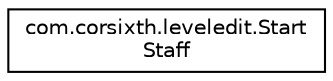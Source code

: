 digraph "Graphical Class Hierarchy"
{
 // LATEX_PDF_SIZE
  edge [fontname="Helvetica",fontsize="10",labelfontname="Helvetica",labelfontsize="10"];
  node [fontname="Helvetica",fontsize="10",shape=record];
  rankdir="LR";
  Node0 [label="com.corsixth.leveledit.Start\lStaff",height=0.2,width=0.4,color="black", fillcolor="white", style="filled",URL="$classcom_1_1corsixth_1_1leveledit_1_1StartStaff.html",tooltip=" "];
}

